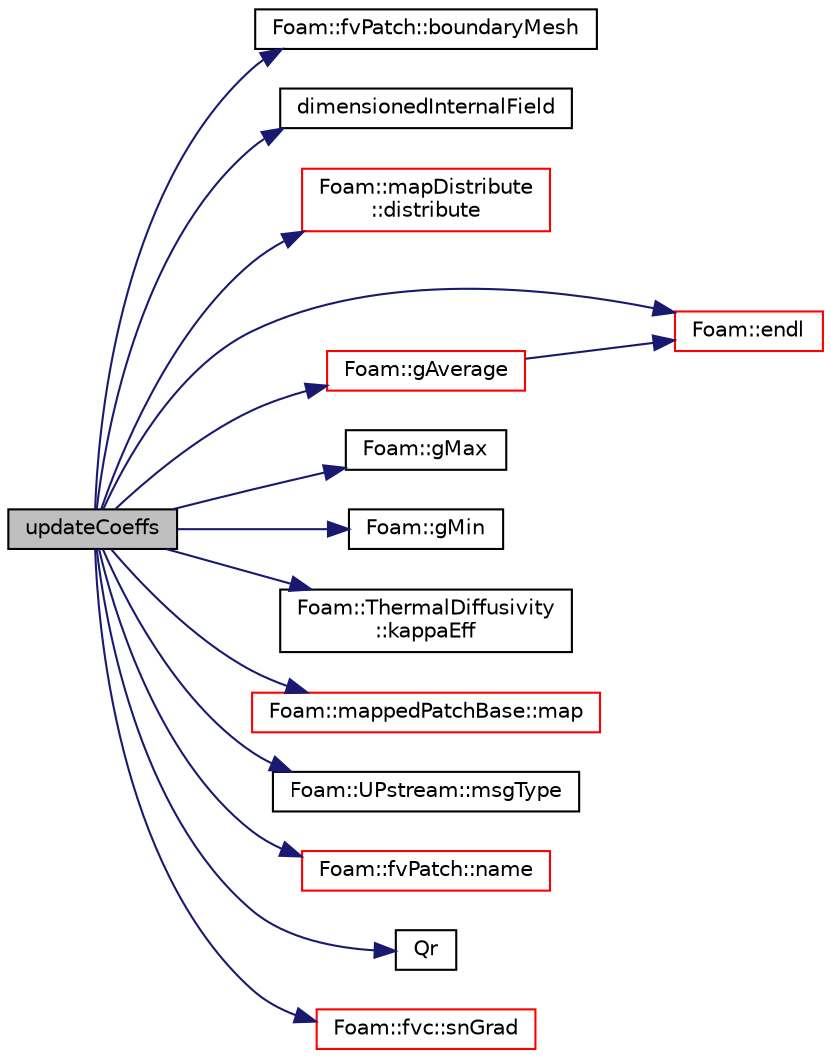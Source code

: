 digraph "updateCoeffs"
{
  bgcolor="transparent";
  edge [fontname="Helvetica",fontsize="10",labelfontname="Helvetica",labelfontsize="10"];
  node [fontname="Helvetica",fontsize="10",shape=record];
  rankdir="LR";
  Node1 [label="updateCoeffs",height=0.2,width=0.4,color="black", fillcolor="grey75", style="filled", fontcolor="black"];
  Node1 -> Node2 [color="midnightblue",fontsize="10",style="solid",fontname="Helvetica"];
  Node2 [label="Foam::fvPatch::boundaryMesh",height=0.2,width=0.4,color="black",URL="$a00885.html#a16ee47bbdf0f80623b5ae25d5451deb5",tooltip="Return boundaryMesh reference. "];
  Node1 -> Node3 [color="midnightblue",fontsize="10",style="solid",fontname="Helvetica"];
  Node3 [label="dimensionedInternalField",height=0.2,width=0.4,color="black",URL="$a03124.html#a942cd19121a46cdc649099eb27c74b18"];
  Node1 -> Node4 [color="midnightblue",fontsize="10",style="solid",fontname="Helvetica"];
  Node4 [label="Foam::mapDistribute\l::distribute",height=0.2,width=0.4,color="red",URL="$a01403.html#a33e0f8481eb68bf011731ec98e8f7c65",tooltip="Distribute data. Note:schedule only used for Pstream::scheduled. "];
  Node1 -> Node5 [color="midnightblue",fontsize="10",style="solid",fontname="Helvetica"];
  Node5 [label="Foam::endl",height=0.2,width=0.4,color="red",URL="$a10733.html#a2db8fe02a0d3909e9351bb4275b23ce4",tooltip="Add newline and flush stream. "];
  Node1 -> Node6 [color="midnightblue",fontsize="10",style="solid",fontname="Helvetica"];
  Node6 [label="Foam::gAverage",height=0.2,width=0.4,color="red",URL="$a10733.html#ab45e56189711a2e5cdd381a0e2b6cc5c"];
  Node6 -> Node5 [color="midnightblue",fontsize="10",style="solid",fontname="Helvetica"];
  Node1 -> Node7 [color="midnightblue",fontsize="10",style="solid",fontname="Helvetica"];
  Node7 [label="Foam::gMax",height=0.2,width=0.4,color="black",URL="$a10733.html#ae8d631fb8e841947408bb711abfb1e67"];
  Node1 -> Node8 [color="midnightblue",fontsize="10",style="solid",fontname="Helvetica"];
  Node8 [label="Foam::gMin",height=0.2,width=0.4,color="black",URL="$a10733.html#aca330ee6cfe7d602300dbc5905f8c9f6"];
  Node1 -> Node9 [color="midnightblue",fontsize="10",style="solid",fontname="Helvetica"];
  Node9 [label="Foam::ThermalDiffusivity\l::kappaEff",height=0.2,width=0.4,color="black",URL="$a02586.html#a5c1d285eef8291bb0ec17a11e0d91aea",tooltip="Return the effective turbulent thermal diffusivity for temperature. "];
  Node1 -> Node10 [color="midnightblue",fontsize="10",style="solid",fontname="Helvetica"];
  Node10 [label="Foam::mappedPatchBase::map",height=0.2,width=0.4,color="red",URL="$a01421.html#a1bdce5cba244d04dcd8c8f536f465c4b",tooltip="Return reference to the parallel distribution map. "];
  Node1 -> Node11 [color="midnightblue",fontsize="10",style="solid",fontname="Helvetica"];
  Node11 [label="Foam::UPstream::msgType",height=0.2,width=0.4,color="black",URL="$a02766.html#ae5b8fe6652f6320aa6c7f5c44b6f01b7",tooltip="Message tag of standard messages. "];
  Node1 -> Node12 [color="midnightblue",fontsize="10",style="solid",fontname="Helvetica"];
  Node12 [label="Foam::fvPatch::name",height=0.2,width=0.4,color="red",URL="$a00885.html#a75b72488d2e82151b025744974919d5d",tooltip="Return name. "];
  Node1 -> Node13 [color="midnightblue",fontsize="10",style="solid",fontname="Helvetica"];
  Node13 [label="Qr",height=0.2,width=0.4,color="black",URL="$a04431.html#a78bcf340cde4f20cf12473945680d11a"];
  Node1 -> Node14 [color="midnightblue",fontsize="10",style="solid",fontname="Helvetica"];
  Node14 [label="Foam::fvc::snGrad",height=0.2,width=0.4,color="red",URL="$a10768.html#a15da734ee906cb52cf17937ab84c41a0"];
}
